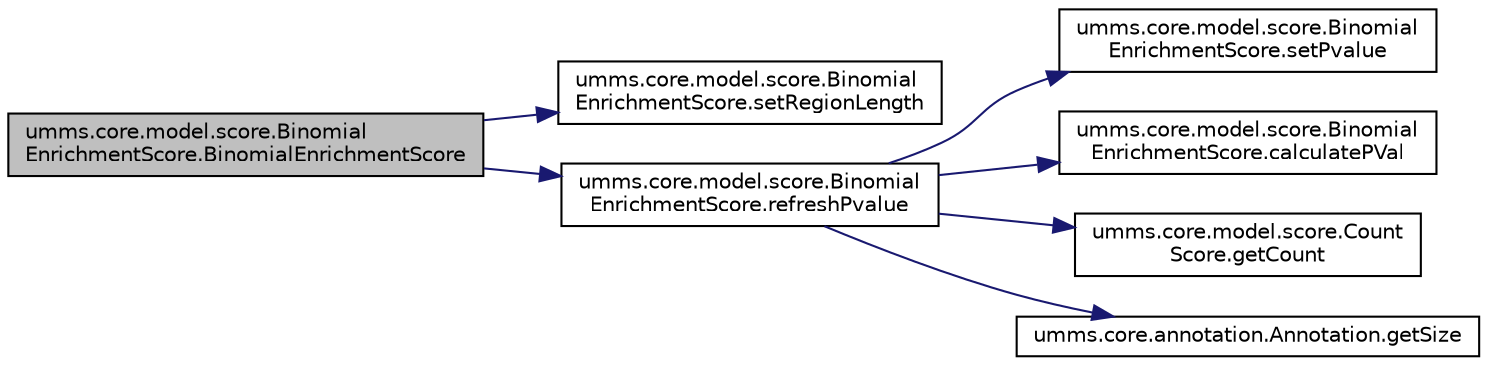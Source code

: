 digraph "umms.core.model.score.BinomialEnrichmentScore.BinomialEnrichmentScore"
{
  edge [fontname="Helvetica",fontsize="10",labelfontname="Helvetica",labelfontsize="10"];
  node [fontname="Helvetica",fontsize="10",shape=record];
  rankdir="LR";
  Node1 [label="umms.core.model.score.Binomial\lEnrichmentScore.BinomialEnrichmentScore",height=0.2,width=0.4,color="black", fillcolor="grey75", style="filled" fontcolor="black"];
  Node1 -> Node2 [color="midnightblue",fontsize="10",style="solid"];
  Node2 [label="umms.core.model.score.Binomial\lEnrichmentScore.setRegionLength",height=0.2,width=0.4,color="black", fillcolor="white", style="filled",URL="$classumms_1_1core_1_1model_1_1score_1_1_binomial_enrichment_score.html#abda24560294c8a6578c8b59ec879790d"];
  Node1 -> Node3 [color="midnightblue",fontsize="10",style="solid"];
  Node3 [label="umms.core.model.score.Binomial\lEnrichmentScore.refreshPvalue",height=0.2,width=0.4,color="black", fillcolor="white", style="filled",URL="$classumms_1_1core_1_1model_1_1score_1_1_binomial_enrichment_score.html#a49fde369c9dbe748e444cbf2d27412ac"];
  Node3 -> Node4 [color="midnightblue",fontsize="10",style="solid"];
  Node4 [label="umms.core.model.score.Binomial\lEnrichmentScore.setPvalue",height=0.2,width=0.4,color="black", fillcolor="white", style="filled",URL="$classumms_1_1core_1_1model_1_1score_1_1_binomial_enrichment_score.html#ae549727787065b81209f827f7b246808"];
  Node3 -> Node5 [color="midnightblue",fontsize="10",style="solid"];
  Node5 [label="umms.core.model.score.Binomial\lEnrichmentScore.calculatePVal",height=0.2,width=0.4,color="black", fillcolor="white", style="filled",URL="$classumms_1_1core_1_1model_1_1score_1_1_binomial_enrichment_score.html#a9ce874d7fa579be05ecc406e0bd104da"];
  Node3 -> Node6 [color="midnightblue",fontsize="10",style="solid"];
  Node6 [label="umms.core.model.score.Count\lScore.getCount",height=0.2,width=0.4,color="black", fillcolor="white", style="filled",URL="$classumms_1_1core_1_1model_1_1score_1_1_count_score.html#a906acf2141cba6fab150c85de37ca2b5"];
  Node3 -> Node7 [color="midnightblue",fontsize="10",style="solid"];
  Node7 [label="umms.core.annotation.Annotation.getSize",height=0.2,width=0.4,color="black", fillcolor="white", style="filled",URL="$interfaceumms_1_1core_1_1annotation_1_1_annotation.html#a19aad320398985fa78572524f5dc4f88"];
}
